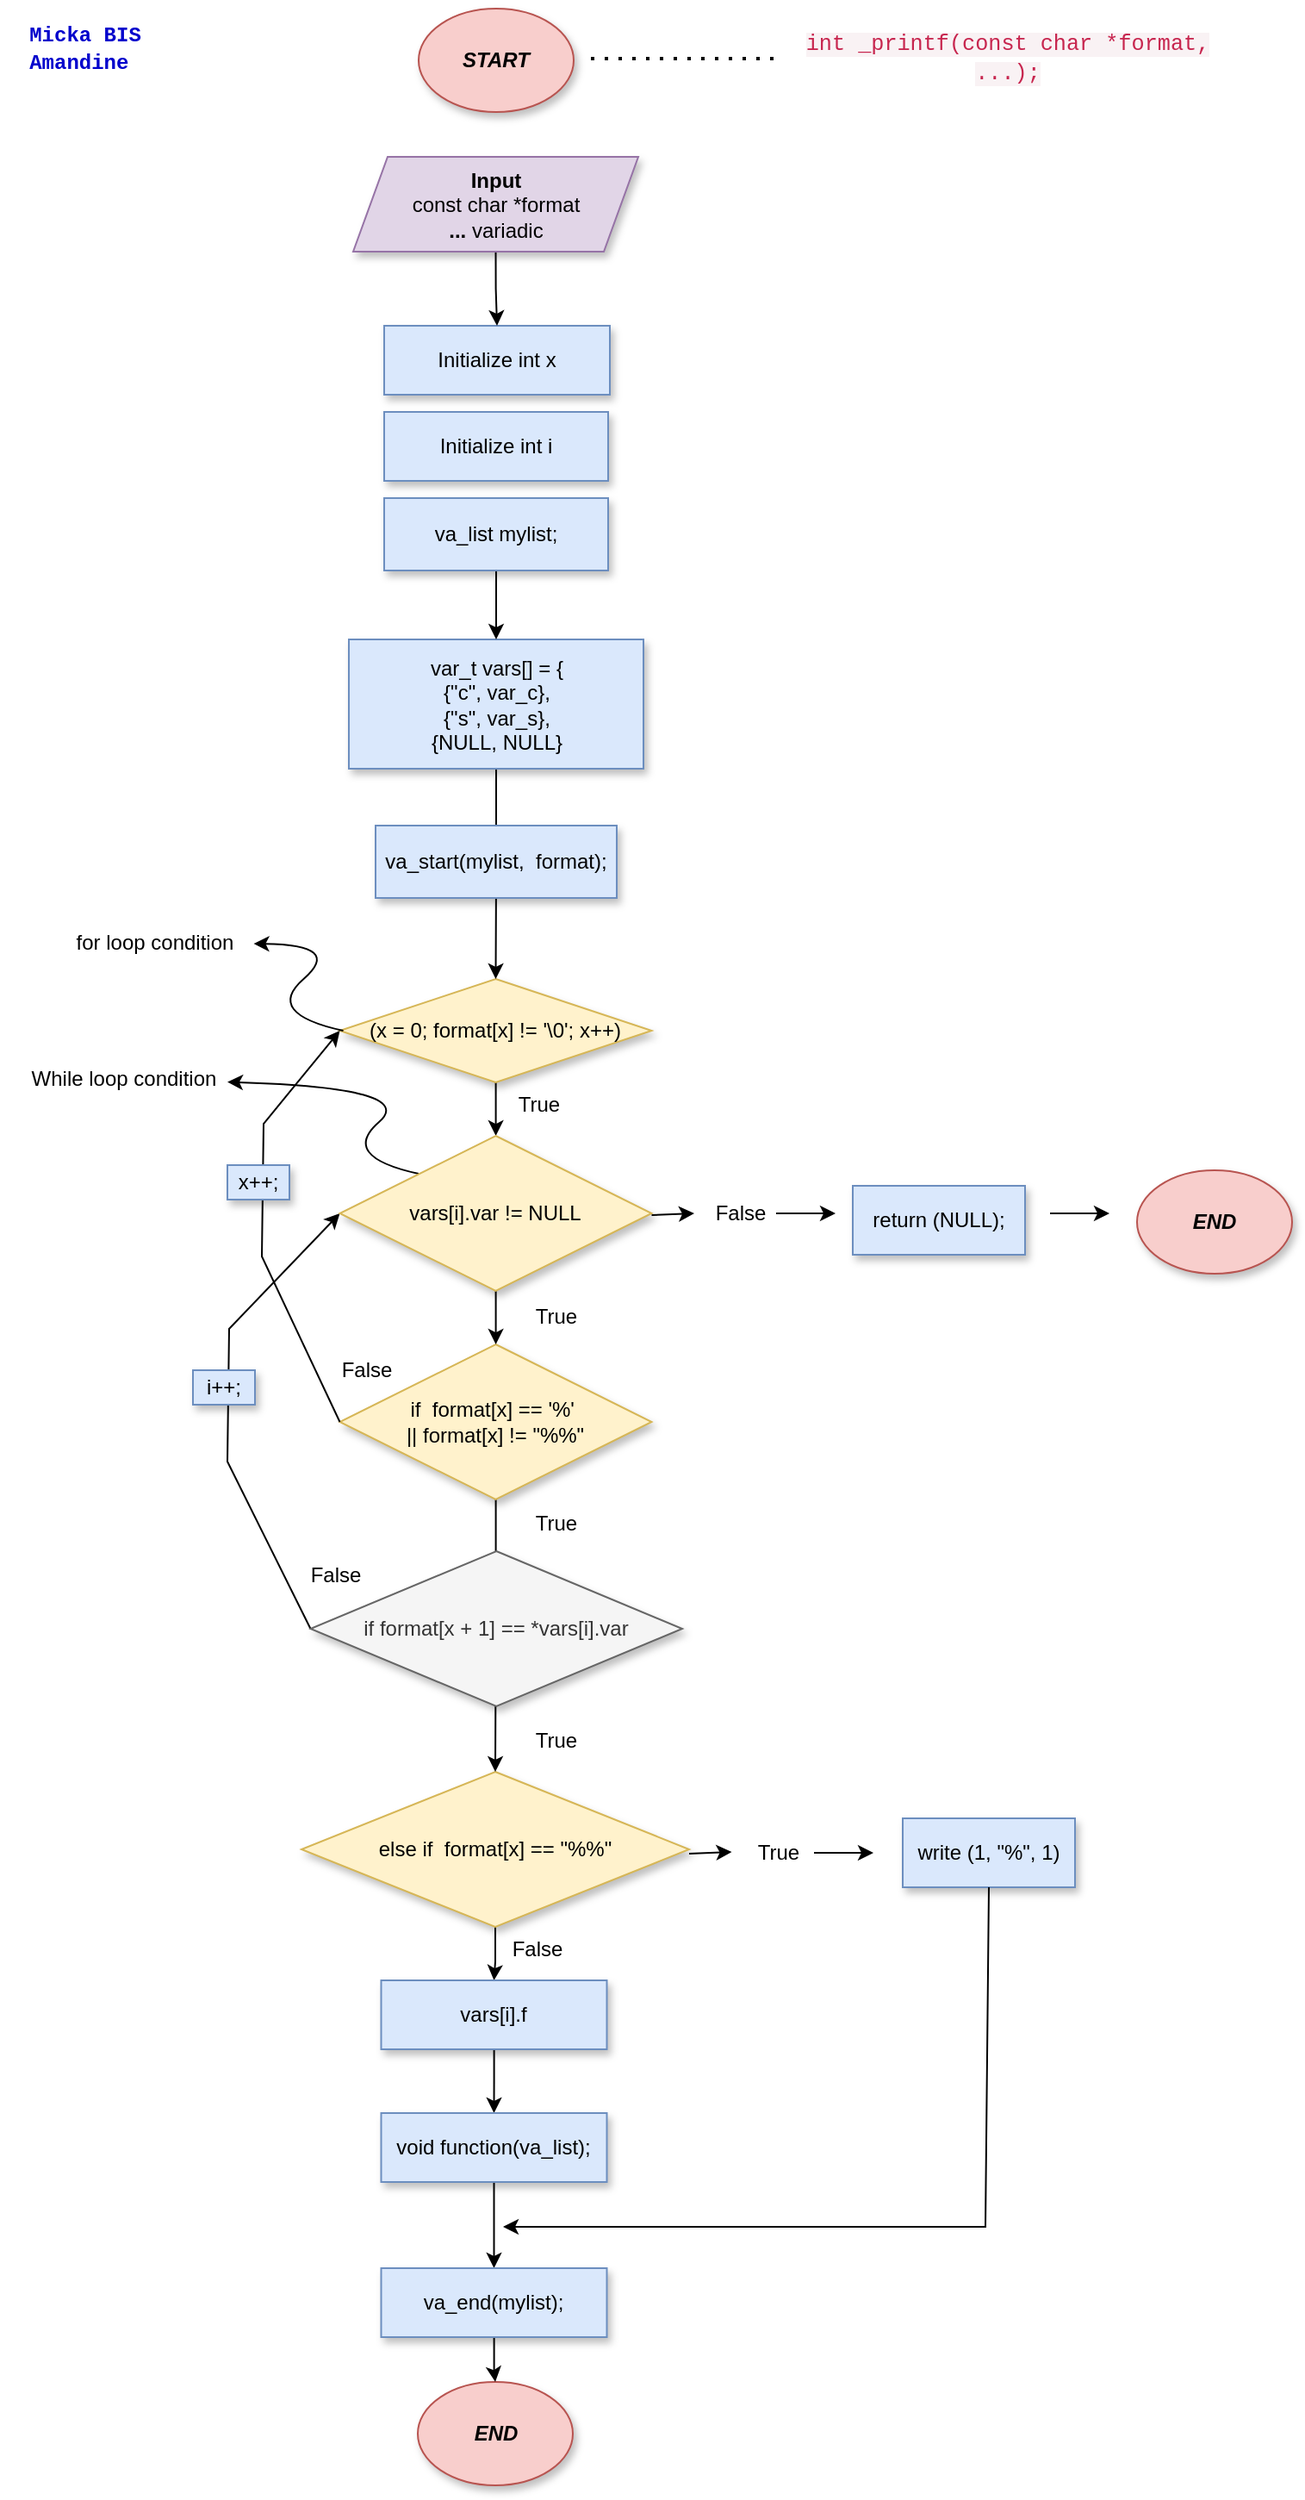 <mxfile version="20.5.3" type="github" pages="4">
  <diagram id="WwB0yrFr8-9Pms-kcAjm" name="Printf">
    <mxGraphModel dx="1550" dy="787" grid="1" gridSize="10" guides="1" tooltips="1" connect="1" arrows="1" fold="1" page="1" pageScale="1" pageWidth="827" pageHeight="1169" background="#FFFFFF" math="0" shadow="0">
      <root>
        <mxCell id="0" />
        <mxCell id="1" parent="0" />
        <mxCell id="0lwGLxjgXCkEdpAq0Iga-1" value="&lt;b&gt;&lt;i&gt;START&lt;/i&gt;&lt;/b&gt;" style="ellipse;whiteSpace=wrap;html=1;shadow=1;fillColor=#f8cecc;strokeColor=#b85450;" parent="1" vertex="1">
          <mxGeometry x="270" y="4" width="90" height="60" as="geometry" />
        </mxCell>
        <mxCell id="0lwGLxjgXCkEdpAq0Iga-11" value="Initialize int i" style="rounded=0;whiteSpace=wrap;html=1;shadow=1;strokeWidth=1;fillColor=#dae8fc;strokeColor=#6c8ebf;" parent="1" vertex="1">
          <mxGeometry x="250" y="238" width="130" height="40" as="geometry" />
        </mxCell>
        <mxCell id="skdngTVl7N_aVDgm3Aou-20" value="" style="edgeStyle=orthogonalEdgeStyle;rounded=0;orthogonalLoop=1;jettySize=auto;html=1;" edge="1" parent="1" source="0lwGLxjgXCkEdpAq0Iga-12" target="0lwGLxjgXCkEdpAq0Iga-83">
          <mxGeometry relative="1" as="geometry" />
        </mxCell>
        <mxCell id="0lwGLxjgXCkEdpAq0Iga-12" value="(x = 0; format[x] != &#39;\0&#39;; x++)" style="rhombus;whiteSpace=wrap;html=1;shadow=1;strokeWidth=1;fillColor=#fff2cc;strokeColor=#d6b656;" parent="1" vertex="1">
          <mxGeometry x="224.25" y="567" width="181" height="60" as="geometry" />
        </mxCell>
        <mxCell id="0lwGLxjgXCkEdpAq0Iga-13" value="" style="curved=1;endArrow=classic;html=1;rounded=0;" parent="1" edge="1" target="0lwGLxjgXCkEdpAq0Iga-14">
          <mxGeometry width="50" height="50" relative="1" as="geometry">
            <mxPoint x="270" y="680" as="sourcePoint" />
            <mxPoint x="204.5" y="630" as="targetPoint" />
            <Array as="points">
              <mxPoint x="224" y="670" />
              <mxPoint x="270" y="630" />
            </Array>
          </mxGeometry>
        </mxCell>
        <mxCell id="0lwGLxjgXCkEdpAq0Iga-14" value="While loop condition" style="text;html=1;strokeColor=none;fillColor=none;align=center;verticalAlign=middle;whiteSpace=wrap;rounded=0;shadow=0;strokeWidth=1;" parent="1" vertex="1">
          <mxGeometry x="39" y="610" width="120" height="30" as="geometry" />
        </mxCell>
        <mxCell id="0lwGLxjgXCkEdpAq0Iga-15" value="" style="endArrow=classic;html=1;rounded=0;exitX=1;exitY=0.5;exitDx=0;exitDy=0;" parent="1" edge="1">
          <mxGeometry width="50" height="50" relative="1" as="geometry">
            <mxPoint x="405.25" y="704" as="sourcePoint" />
            <mxPoint x="430" y="703" as="targetPoint" />
          </mxGeometry>
        </mxCell>
        <mxCell id="0lwGLxjgXCkEdpAq0Iga-16" value="False" style="text;html=1;strokeColor=none;fillColor=none;align=center;verticalAlign=middle;whiteSpace=wrap;rounded=0;shadow=0;strokeWidth=1;" parent="1" vertex="1">
          <mxGeometry x="437" y="688" width="40" height="30" as="geometry" />
        </mxCell>
        <mxCell id="0lwGLxjgXCkEdpAq0Iga-18" value="" style="endArrow=classic;html=1;rounded=0;exitX=1;exitY=0.5;exitDx=0;exitDy=0;" parent="1" edge="1">
          <mxGeometry width="50" height="50" relative="1" as="geometry">
            <mxPoint x="477.5" y="703" as="sourcePoint" />
            <mxPoint x="512" y="703" as="targetPoint" />
          </mxGeometry>
        </mxCell>
        <mxCell id="0lwGLxjgXCkEdpAq0Iga-19" value="return (NULL);" style="rounded=0;whiteSpace=wrap;html=1;shadow=1;strokeWidth=1;fillColor=#dae8fc;strokeColor=#6c8ebf;" parent="1" vertex="1">
          <mxGeometry x="522" y="687" width="100" height="40" as="geometry" />
        </mxCell>
        <mxCell id="0lwGLxjgXCkEdpAq0Iga-21" value="" style="endArrow=classic;html=1;rounded=0;exitX=1;exitY=0.5;exitDx=0;exitDy=0;" parent="1" edge="1">
          <mxGeometry width="50" height="50" relative="1" as="geometry">
            <mxPoint x="636.5" y="703" as="sourcePoint" />
            <mxPoint x="671" y="703" as="targetPoint" />
          </mxGeometry>
        </mxCell>
        <mxCell id="0lwGLxjgXCkEdpAq0Iga-22" value="&lt;b&gt;&lt;i&gt;END&lt;/i&gt;&lt;/b&gt;" style="ellipse;whiteSpace=wrap;html=1;shadow=1;fillColor=#f8cecc;strokeColor=#b85450;" parent="1" vertex="1">
          <mxGeometry x="687" y="678" width="90" height="60" as="geometry" />
        </mxCell>
        <mxCell id="skdngTVl7N_aVDgm3Aou-25" style="edgeStyle=orthogonalEdgeStyle;rounded=0;orthogonalLoop=1;jettySize=auto;html=1;entryX=0.5;entryY=0;entryDx=0;entryDy=0;" edge="1" parent="1" source="0lwGLxjgXCkEdpAq0Iga-30" target="0lwGLxjgXCkEdpAq0Iga-40">
          <mxGeometry relative="1" as="geometry" />
        </mxCell>
        <mxCell id="0lwGLxjgXCkEdpAq0Iga-30" value="else if&amp;nbsp; format[x] == &quot;%%&quot;" style="rhombus;whiteSpace=wrap;html=1;shadow=1;strokeWidth=1;fillColor=#fff2cc;strokeColor=#d6b656;" parent="1" vertex="1">
          <mxGeometry x="202" y="1027" width="225" height="90" as="geometry" />
        </mxCell>
        <mxCell id="0lwGLxjgXCkEdpAq0Iga-32" value="" style="endArrow=classic;html=1;rounded=0;entryX=0;entryY=0.5;entryDx=0;entryDy=0;exitX=0;exitY=0.5;exitDx=0;exitDy=0;" parent="1" edge="1" target="0lwGLxjgXCkEdpAq0Iga-83" source="skdngTVl7N_aVDgm3Aou-10">
          <mxGeometry width="50" height="50" relative="1" as="geometry">
            <mxPoint x="200" y="1050" as="sourcePoint" />
            <mxPoint x="220" y="740" as="targetPoint" />
            <Array as="points">
              <mxPoint x="159" y="847" />
              <mxPoint x="160" y="770" />
            </Array>
          </mxGeometry>
        </mxCell>
        <mxCell id="0lwGLxjgXCkEdpAq0Iga-33" value="True" style="text;html=1;strokeColor=none;fillColor=none;align=center;verticalAlign=middle;whiteSpace=wrap;rounded=0;shadow=0;strokeWidth=1;" parent="1" vertex="1">
          <mxGeometry x="330" y="748" width="40" height="30" as="geometry" />
        </mxCell>
        <mxCell id="0lwGLxjgXCkEdpAq0Iga-34" value="False" style="text;html=1;strokeColor=none;fillColor=none;align=center;verticalAlign=middle;whiteSpace=wrap;rounded=0;shadow=0;strokeWidth=1;" parent="1" vertex="1">
          <mxGeometry x="202" y="898" width="40" height="30" as="geometry" />
        </mxCell>
        <mxCell id="0lwGLxjgXCkEdpAq0Iga-35" value="i++;" style="rounded=0;whiteSpace=wrap;html=1;shadow=1;strokeWidth=1;fillColor=#dae8fc;strokeColor=#6c8ebf;" parent="1" vertex="1">
          <mxGeometry x="139" y="794" width="36" height="20" as="geometry" />
        </mxCell>
        <mxCell id="0lwGLxjgXCkEdpAq0Iga-38" value="False" style="text;html=1;strokeColor=none;fillColor=none;align=center;verticalAlign=middle;whiteSpace=wrap;rounded=0;shadow=0;strokeWidth=1;" parent="1" vertex="1">
          <mxGeometry x="319" y="1115" width="40" height="30" as="geometry" />
        </mxCell>
        <mxCell id="skdngTVl7N_aVDgm3Aou-27" style="edgeStyle=orthogonalEdgeStyle;rounded=0;orthogonalLoop=1;jettySize=auto;html=1;entryX=0.5;entryY=0;entryDx=0;entryDy=0;" edge="1" parent="1" source="0lwGLxjgXCkEdpAq0Iga-40" target="0lwGLxjgXCkEdpAq0Iga-41">
          <mxGeometry relative="1" as="geometry" />
        </mxCell>
        <mxCell id="0lwGLxjgXCkEdpAq0Iga-40" value="vars[i].f" style="rounded=0;whiteSpace=wrap;html=1;shadow=1;strokeWidth=1;fillColor=#dae8fc;strokeColor=#6c8ebf;" parent="1" vertex="1">
          <mxGeometry x="248.25" y="1148" width="131" height="40" as="geometry" />
        </mxCell>
        <mxCell id="skdngTVl7N_aVDgm3Aou-30" style="edgeStyle=orthogonalEdgeStyle;rounded=0;orthogonalLoop=1;jettySize=auto;html=1;entryX=0.5;entryY=0;entryDx=0;entryDy=0;" edge="1" parent="1" source="0lwGLxjgXCkEdpAq0Iga-41" target="skdngTVl7N_aVDgm3Aou-29">
          <mxGeometry relative="1" as="geometry" />
        </mxCell>
        <mxCell id="0lwGLxjgXCkEdpAq0Iga-41" value="void function(va_list);" style="rounded=0;whiteSpace=wrap;html=1;shadow=1;strokeWidth=1;fillColor=#dae8fc;strokeColor=#6c8ebf;" parent="1" vertex="1">
          <mxGeometry x="248.25" y="1225" width="131" height="40" as="geometry" />
        </mxCell>
        <mxCell id="0lwGLxjgXCkEdpAq0Iga-44" value="&lt;b&gt;&lt;i&gt;END&lt;/i&gt;&lt;/b&gt;" style="ellipse;whiteSpace=wrap;html=1;shadow=1;fillColor=#f8cecc;strokeColor=#b85450;" parent="1" vertex="1">
          <mxGeometry x="269.5" y="1381" width="90" height="60" as="geometry" />
        </mxCell>
        <mxCell id="skdngTVl7N_aVDgm3Aou-26" style="edgeStyle=orthogonalEdgeStyle;rounded=0;orthogonalLoop=1;jettySize=auto;html=1;entryX=0.5;entryY=0;entryDx=0;entryDy=0;" edge="1" parent="1" source="0lwGLxjgXCkEdpAq0Iga-51" target="0lwGLxjgXCkEdpAq0Iga-30">
          <mxGeometry relative="1" as="geometry" />
        </mxCell>
        <mxCell id="0lwGLxjgXCkEdpAq0Iga-51" value="if&amp;nbsp; format[x] == &#39;%&#39;&amp;nbsp;&lt;br&gt;|| format[x]&amp;nbsp;!= &quot;%%&quot;" style="rhombus;whiteSpace=wrap;html=1;shadow=1;strokeWidth=1;fillColor=#fff2cc;strokeColor=#d6b656;" parent="1" vertex="1">
          <mxGeometry x="224.25" y="779" width="181" height="90" as="geometry" />
        </mxCell>
        <mxCell id="0lwGLxjgXCkEdpAq0Iga-53" value="Initialize int x" style="rounded=0;whiteSpace=wrap;html=1;shadow=1;strokeWidth=1;fillColor=#dae8fc;strokeColor=#6c8ebf;" parent="1" vertex="1">
          <mxGeometry x="250" y="188" width="131" height="40" as="geometry" />
        </mxCell>
        <mxCell id="0lwGLxjgXCkEdpAq0Iga-60" value="" style="endArrow=none;dashed=1;html=1;dashPattern=1 3;strokeWidth=2;rounded=0;" parent="1" edge="1">
          <mxGeometry width="50" height="50" relative="1" as="geometry">
            <mxPoint x="370" y="33" as="sourcePoint" />
            <mxPoint x="480" y="33" as="targetPoint" />
          </mxGeometry>
        </mxCell>
        <mxCell id="0lwGLxjgXCkEdpAq0Iga-61" value="&lt;span style=&quot;color: rgb(199, 37, 78); font-family: Menlo, Monaco, Consolas, &amp;quot;Courier New&amp;quot;, monospace; font-size: 12.6px; text-align: left; background-color: rgb(249, 242, 244);&quot;&gt;int _printf(const char *format, ...);&lt;/span&gt;" style="text;html=1;strokeColor=none;fillColor=none;align=center;verticalAlign=middle;whiteSpace=wrap;rounded=0;shadow=1;strokeWidth=1;" parent="1" vertex="1">
          <mxGeometry x="477" y="18" width="270" height="30" as="geometry" />
        </mxCell>
        <mxCell id="skdngTVl7N_aVDgm3Aou-17" style="edgeStyle=orthogonalEdgeStyle;rounded=0;orthogonalLoop=1;jettySize=auto;html=1;exitX=0.5;exitY=1;exitDx=0;exitDy=0;" edge="1" parent="1" source="0lwGLxjgXCkEdpAq0Iga-63" target="0lwGLxjgXCkEdpAq0Iga-53">
          <mxGeometry relative="1" as="geometry" />
        </mxCell>
        <mxCell id="0lwGLxjgXCkEdpAq0Iga-63" value="&lt;b&gt;Input&lt;/b&gt;&lt;br&gt;const char *format&lt;br&gt;&lt;b&gt;... &lt;/b&gt;variadic" style="shape=parallelogram;perimeter=parallelogramPerimeter;whiteSpace=wrap;html=1;fixedSize=1;shadow=1;strokeWidth=1;fillColor=#e1d5e7;strokeColor=#9673a6;" parent="1" vertex="1">
          <mxGeometry x="232" y="90" width="165.5" height="55" as="geometry" />
        </mxCell>
        <mxCell id="0lwGLxjgXCkEdpAq0Iga-67" style="edgeStyle=orthogonalEdgeStyle;rounded=0;orthogonalLoop=1;jettySize=auto;html=1;exitX=0.5;exitY=1;exitDx=0;exitDy=0;" parent="1" edge="1">
          <mxGeometry relative="1" as="geometry">
            <mxPoint x="339" y="1029" as="sourcePoint" />
            <mxPoint x="339" y="1029" as="targetPoint" />
          </mxGeometry>
        </mxCell>
        <mxCell id="0lwGLxjgXCkEdpAq0Iga-68" value="True" style="text;html=1;strokeColor=none;fillColor=none;align=center;verticalAlign=middle;whiteSpace=wrap;rounded=0;shadow=0;strokeWidth=1;" parent="1" vertex="1">
          <mxGeometry x="320" y="625" width="40" height="30" as="geometry" />
        </mxCell>
        <mxCell id="0lwGLxjgXCkEdpAq0Iga-69" value="" style="endArrow=classic;html=1;rounded=0;exitX=1;exitY=0.5;exitDx=0;exitDy=0;" parent="1" edge="1">
          <mxGeometry width="50" height="50" relative="1" as="geometry">
            <mxPoint x="427" y="1074.5" as="sourcePoint" />
            <mxPoint x="451.75" y="1073.5" as="targetPoint" />
          </mxGeometry>
        </mxCell>
        <mxCell id="0lwGLxjgXCkEdpAq0Iga-70" value="True" style="text;html=1;strokeColor=none;fillColor=none;align=center;verticalAlign=middle;whiteSpace=wrap;rounded=0;shadow=0;strokeWidth=1;" parent="1" vertex="1">
          <mxGeometry x="459" y="1059" width="40" height="30" as="geometry" />
        </mxCell>
        <mxCell id="0lwGLxjgXCkEdpAq0Iga-71" value="" style="endArrow=classic;html=1;rounded=0;exitX=1;exitY=0.5;exitDx=0;exitDy=0;" parent="1" edge="1">
          <mxGeometry width="50" height="50" relative="1" as="geometry">
            <mxPoint x="499.5" y="1074" as="sourcePoint" />
            <mxPoint x="534" y="1074" as="targetPoint" />
          </mxGeometry>
        </mxCell>
        <mxCell id="skdngTVl7N_aVDgm3Aou-21" style="edgeStyle=orthogonalEdgeStyle;rounded=0;orthogonalLoop=1;jettySize=auto;html=1;" edge="1" parent="1" source="0lwGLxjgXCkEdpAq0Iga-83" target="0lwGLxjgXCkEdpAq0Iga-51">
          <mxGeometry relative="1" as="geometry" />
        </mxCell>
        <mxCell id="0lwGLxjgXCkEdpAq0Iga-83" value="vars[i].var != NULL" style="rhombus;whiteSpace=wrap;html=1;shadow=1;strokeWidth=1;fillColor=#fff2cc;strokeColor=#d6b656;" parent="1" vertex="1">
          <mxGeometry x="224.25" y="658" width="181" height="90" as="geometry" />
        </mxCell>
        <mxCell id="0lwGLxjgXCkEdpAq0Iga-88" value="write (1, &quot;%&quot;, 1)" style="rounded=0;whiteSpace=wrap;html=1;shadow=1;strokeWidth=1;fillColor=#dae8fc;strokeColor=#6c8ebf;" parent="1" vertex="1">
          <mxGeometry x="551" y="1054" width="100" height="40" as="geometry" />
        </mxCell>
        <mxCell id="0lwGLxjgXCkEdpAq0Iga-89" value="" style="endArrow=classic;html=1;rounded=0;exitX=0.5;exitY=1;exitDx=0;exitDy=0;entryX=0;entryY=0;entryDx=0;entryDy=0;" parent="1" source="0lwGLxjgXCkEdpAq0Iga-88" edge="1">
          <mxGeometry width="50" height="50" relative="1" as="geometry">
            <mxPoint x="419" y="1097" as="sourcePoint" />
            <mxPoint x="319" y="1291" as="targetPoint" />
            <Array as="points">
              <mxPoint x="599" y="1291" />
            </Array>
          </mxGeometry>
        </mxCell>
        <mxCell id="0lwGLxjgXCkEdpAq0Iga-95" value="&lt;div style=&quot;text-align: left;&quot;&gt;&lt;span style=&quot;background-color: initial;&quot;&gt;&lt;b&gt;&lt;font color=&quot;#0000cc&quot; face=&quot;Courier New&quot;&gt;Micka BIS&lt;/font&gt;&lt;/b&gt;&lt;/span&gt;&lt;/div&gt;&lt;div style=&quot;text-align: left;&quot;&gt;&lt;span style=&quot;background-color: initial;&quot;&gt;&lt;b&gt;&lt;font color=&quot;#0000cc&quot; face=&quot;Courier New&quot;&gt;Amandine&lt;/font&gt;&lt;/b&gt;&lt;/span&gt;&lt;/div&gt;" style="text;html=1;strokeColor=none;fillColor=none;align=center;verticalAlign=middle;whiteSpace=wrap;rounded=0;shadow=1;strokeWidth=1;" parent="1" vertex="1">
          <mxGeometry x="31" y="12" width="91" height="30" as="geometry" />
        </mxCell>
        <mxCell id="skdngTVl7N_aVDgm3Aou-19" style="edgeStyle=orthogonalEdgeStyle;rounded=0;orthogonalLoop=1;jettySize=auto;html=1;entryX=0.5;entryY=0;entryDx=0;entryDy=0;" edge="1" parent="1" source="XWLgb4MEQDlzYXWLuBFf-1" target="0lwGLxjgXCkEdpAq0Iga-12">
          <mxGeometry relative="1" as="geometry" />
        </mxCell>
        <mxCell id="XWLgb4MEQDlzYXWLuBFf-1" value="var_t vars[] = {&lt;br&gt;{&quot;c&quot;, var_c},&lt;br&gt;{&quot;s&quot;, var_s},&lt;br&gt;{NULL, NULL}" style="rounded=0;whiteSpace=wrap;html=1;shadow=1;strokeWidth=1;fillColor=#dae8fc;strokeColor=#6c8ebf;" vertex="1" parent="1">
          <mxGeometry x="229.5" y="370" width="171" height="75" as="geometry" />
        </mxCell>
        <mxCell id="skdngTVl7N_aVDgm3Aou-18" style="edgeStyle=orthogonalEdgeStyle;rounded=0;orthogonalLoop=1;jettySize=auto;html=1;entryX=0.5;entryY=0;entryDx=0;entryDy=0;" edge="1" parent="1" source="VuPrTLVIkZjABOTERwNi-3" target="XWLgb4MEQDlzYXWLuBFf-1">
          <mxGeometry relative="1" as="geometry" />
        </mxCell>
        <mxCell id="VuPrTLVIkZjABOTERwNi-3" value="va_list mylist;" style="rounded=0;whiteSpace=wrap;html=1;shadow=1;strokeWidth=1;fillColor=#dae8fc;strokeColor=#6c8ebf;" vertex="1" parent="1">
          <mxGeometry x="250" y="288" width="130" height="42" as="geometry" />
        </mxCell>
        <mxCell id="skdngTVl7N_aVDgm3Aou-2" value="" style="curved=1;endArrow=classic;html=1;rounded=0;" edge="1" parent="1" target="skdngTVl7N_aVDgm3Aou-3">
          <mxGeometry width="50" height="50" relative="1" as="geometry">
            <mxPoint x="226.25" y="597" as="sourcePoint" />
            <mxPoint x="180.25" y="547" as="targetPoint" />
            <Array as="points">
              <mxPoint x="180.25" y="587" />
              <mxPoint x="226.25" y="547" />
            </Array>
          </mxGeometry>
        </mxCell>
        <mxCell id="skdngTVl7N_aVDgm3Aou-3" value="for loop condition" style="text;html=1;strokeColor=none;fillColor=none;align=center;verticalAlign=middle;whiteSpace=wrap;rounded=0;shadow=0;strokeWidth=1;" vertex="1" parent="1">
          <mxGeometry x="60" y="531" width="114.25" height="30" as="geometry" />
        </mxCell>
        <mxCell id="skdngTVl7N_aVDgm3Aou-4" value="" style="endArrow=classic;html=1;rounded=0;exitX=0;exitY=0.5;exitDx=0;exitDy=0;entryX=0;entryY=0.5;entryDx=0;entryDy=0;" edge="1" parent="1" source="0lwGLxjgXCkEdpAq0Iga-51" target="0lwGLxjgXCkEdpAq0Iga-12">
          <mxGeometry width="50" height="50" relative="1" as="geometry">
            <mxPoint x="225" y="824" as="sourcePoint" />
            <mxPoint x="244.25" y="584" as="targetPoint" />
            <Array as="points">
              <mxPoint x="179" y="728" />
              <mxPoint x="180" y="651" />
            </Array>
          </mxGeometry>
        </mxCell>
        <mxCell id="skdngTVl7N_aVDgm3Aou-6" value="x++;" style="rounded=0;whiteSpace=wrap;html=1;shadow=1;strokeWidth=1;fillColor=#dae8fc;strokeColor=#6c8ebf;" vertex="1" parent="1">
          <mxGeometry x="159" y="675" width="36" height="20" as="geometry" />
        </mxCell>
        <mxCell id="skdngTVl7N_aVDgm3Aou-10" value="if format[x + 1] == *vars[i].var" style="rhombus;whiteSpace=wrap;html=1;shadow=1;strokeWidth=1;fillColor=#f5f5f5;strokeColor=#666666;fontColor=#333333;" vertex="1" parent="1">
          <mxGeometry x="207.25" y="899" width="215.75" height="90" as="geometry" />
        </mxCell>
        <mxCell id="skdngTVl7N_aVDgm3Aou-11" value="True" style="text;html=1;strokeColor=none;fillColor=none;align=center;verticalAlign=middle;whiteSpace=wrap;rounded=0;shadow=0;strokeWidth=1;" vertex="1" parent="1">
          <mxGeometry x="330" y="868" width="40" height="30" as="geometry" />
        </mxCell>
        <mxCell id="skdngTVl7N_aVDgm3Aou-12" value="False" style="text;html=1;strokeColor=none;fillColor=none;align=center;verticalAlign=middle;whiteSpace=wrap;rounded=0;shadow=0;strokeWidth=1;" vertex="1" parent="1">
          <mxGeometry x="220" y="779" width="40" height="30" as="geometry" />
        </mxCell>
        <mxCell id="skdngTVl7N_aVDgm3Aou-31" style="edgeStyle=orthogonalEdgeStyle;rounded=0;orthogonalLoop=1;jettySize=auto;html=1;" edge="1" parent="1" source="skdngTVl7N_aVDgm3Aou-29" target="0lwGLxjgXCkEdpAq0Iga-44">
          <mxGeometry relative="1" as="geometry" />
        </mxCell>
        <mxCell id="skdngTVl7N_aVDgm3Aou-29" value="va_end(mylist);" style="rounded=0;whiteSpace=wrap;html=1;shadow=1;strokeWidth=1;fillColor=#dae8fc;strokeColor=#6c8ebf;" vertex="1" parent="1">
          <mxGeometry x="248.25" y="1315" width="131" height="40" as="geometry" />
        </mxCell>
        <mxCell id="skdngTVl7N_aVDgm3Aou-32" value="True" style="text;html=1;strokeColor=none;fillColor=none;align=center;verticalAlign=middle;whiteSpace=wrap;rounded=0;shadow=0;strokeWidth=1;" vertex="1" parent="1">
          <mxGeometry x="330" y="994" width="40" height="30" as="geometry" />
        </mxCell>
        <mxCell id="skdngTVl7N_aVDgm3Aou-33" value="va_start(mylist,&amp;nbsp; format);" style="rounded=0;whiteSpace=wrap;html=1;shadow=1;strokeWidth=1;fillColor=#dae8fc;strokeColor=#6c8ebf;" vertex="1" parent="1">
          <mxGeometry x="245" y="478" width="140" height="42" as="geometry" />
        </mxCell>
      </root>
    </mxGraphModel>
  </diagram>
  <diagram id="MpQgMduCfe_U_dHsSc89" name="var_c">
    <mxGraphModel dx="1550" dy="787" grid="1" gridSize="10" guides="1" tooltips="1" connect="1" arrows="1" fold="1" page="1" pageScale="1" pageWidth="827" pageHeight="1169" math="0" shadow="0">
      <root>
        <mxCell id="0" />
        <mxCell id="1" parent="0" />
        <mxCell id="ZN-cbYf9UxHtLFquQ9AE-3" style="edgeStyle=orthogonalEdgeStyle;rounded=0;orthogonalLoop=1;jettySize=auto;html=1;entryX=0.5;entryY=0;entryDx=0;entryDy=0;" edge="1" parent="1" source="iJ7gpC4ffCt8NuwszkJN-1" target="UvrdtRcBdSWkEa-ZkMQ2-2">
          <mxGeometry relative="1" as="geometry" />
        </mxCell>
        <mxCell id="iJ7gpC4ffCt8NuwszkJN-1" value="&lt;b&gt;&lt;i&gt;START&lt;/i&gt;&lt;/b&gt;" style="ellipse;whiteSpace=wrap;html=1;shadow=1;fillColor=#f8cecc;strokeColor=#b85450;" vertex="1" parent="1">
          <mxGeometry x="270" y="4" width="90" height="60" as="geometry" />
        </mxCell>
        <mxCell id="Y7oQplB3Ntzqi7a8auWT-1" value="" style="endArrow=none;dashed=1;html=1;dashPattern=1 3;strokeWidth=2;rounded=0;" edge="1" parent="1">
          <mxGeometry width="50" height="50" relative="1" as="geometry">
            <mxPoint x="370" y="33" as="sourcePoint" />
            <mxPoint x="480" y="33" as="targetPoint" />
          </mxGeometry>
        </mxCell>
        <mxCell id="Y7oQplB3Ntzqi7a8auWT-2" value="&lt;div style=&quot;text-align: left;&quot;&gt;&lt;span style=&quot;background-color: initial; font-size: 12.6px;&quot;&gt;&lt;font face=&quot;Menlo, Monaco, Consolas, Courier New, monospace&quot; color=&quot;#c7254e&quot;&gt;void var_c(va_list mylist);&lt;/font&gt;&lt;/span&gt;&lt;/div&gt;" style="text;html=1;strokeColor=none;fillColor=none;align=center;verticalAlign=middle;whiteSpace=wrap;rounded=0;shadow=1;strokeWidth=1;" vertex="1" parent="1">
          <mxGeometry x="477" y="18" width="203" height="30" as="geometry" />
        </mxCell>
        <mxCell id="ZN-cbYf9UxHtLFquQ9AE-5" style="edgeStyle=orthogonalEdgeStyle;rounded=0;orthogonalLoop=1;jettySize=auto;html=1;entryX=0.5;entryY=0;entryDx=0;entryDy=0;" edge="1" parent="1" source="UvrdtRcBdSWkEa-ZkMQ2-1" target="UvrdtRcBdSWkEa-ZkMQ2-3">
          <mxGeometry relative="1" as="geometry" />
        </mxCell>
        <mxCell id="UvrdtRcBdSWkEa-ZkMQ2-1" value="int c = va_arg(mylist, int);" style="rounded=0;whiteSpace=wrap;html=1;shadow=1;strokeWidth=1;fillColor=#dae8fc;strokeColor=#6c8ebf;" vertex="1" parent="1">
          <mxGeometry x="230" y="178" width="170" height="40" as="geometry" />
        </mxCell>
        <mxCell id="ZN-cbYf9UxHtLFquQ9AE-4" style="edgeStyle=orthogonalEdgeStyle;rounded=0;orthogonalLoop=1;jettySize=auto;html=1;" edge="1" parent="1" source="UvrdtRcBdSWkEa-ZkMQ2-2" target="UvrdtRcBdSWkEa-ZkMQ2-1">
          <mxGeometry relative="1" as="geometry" />
        </mxCell>
        <mxCell id="UvrdtRcBdSWkEa-ZkMQ2-2" value="&lt;b&gt;Input&lt;/b&gt;&lt;br&gt;va_list mylist" style="shape=parallelogram;perimeter=parallelogramPerimeter;whiteSpace=wrap;html=1;fixedSize=1;shadow=1;strokeWidth=1;fillColor=#e1d5e7;strokeColor=#9673a6;" vertex="1" parent="1">
          <mxGeometry x="232" y="90" width="165.5" height="55" as="geometry" />
        </mxCell>
        <mxCell id="ZN-cbYf9UxHtLFquQ9AE-6" style="edgeStyle=orthogonalEdgeStyle;rounded=0;orthogonalLoop=1;jettySize=auto;html=1;" edge="1" parent="1" source="UvrdtRcBdSWkEa-ZkMQ2-3" target="ZN-cbYf9UxHtLFquQ9AE-1">
          <mxGeometry relative="1" as="geometry" />
        </mxCell>
        <mxCell id="UvrdtRcBdSWkEa-ZkMQ2-3" value="int c = va_arg(mylist, int);" style="rounded=0;whiteSpace=wrap;html=1;shadow=1;strokeWidth=1;fillColor=#dae8fc;strokeColor=#6c8ebf;" vertex="1" parent="1">
          <mxGeometry x="230" y="251" width="170" height="40" as="geometry" />
        </mxCell>
        <mxCell id="ZN-cbYf9UxHtLFquQ9AE-7" style="edgeStyle=orthogonalEdgeStyle;rounded=0;orthogonalLoop=1;jettySize=auto;html=1;entryX=0.5;entryY=0;entryDx=0;entryDy=0;" edge="1" parent="1" source="ZN-cbYf9UxHtLFquQ9AE-1" target="ZN-cbYf9UxHtLFquQ9AE-2">
          <mxGeometry relative="1" as="geometry" />
        </mxCell>
        <mxCell id="ZN-cbYf9UxHtLFquQ9AE-1" value="write(1, &amp;amp;c, 1);" style="rounded=0;whiteSpace=wrap;html=1;shadow=1;strokeWidth=1;fillColor=#dae8fc;strokeColor=#6c8ebf;" vertex="1" parent="1">
          <mxGeometry x="230" y="328" width="170" height="40" as="geometry" />
        </mxCell>
        <mxCell id="ZN-cbYf9UxHtLFquQ9AE-2" value="&lt;b&gt;&lt;i&gt;END&lt;/i&gt;&lt;/b&gt;" style="ellipse;whiteSpace=wrap;html=1;shadow=1;fillColor=#f8cecc;strokeColor=#b85450;" vertex="1" parent="1">
          <mxGeometry x="270" y="404" width="90" height="60" as="geometry" />
        </mxCell>
      </root>
    </mxGraphModel>
  </diagram>
  <diagram id="VmYv--KVmK9Va2EyUCxD" name="var_s">
    <mxGraphModel dx="521" dy="774" grid="1" gridSize="10" guides="1" tooltips="1" connect="1" arrows="1" fold="1" page="1" pageScale="1" pageWidth="827" pageHeight="1169" math="0" shadow="0">
      <root>
        <mxCell id="0" />
        <mxCell id="1" parent="0" />
      </root>
    </mxGraphModel>
  </diagram>
  <diagram id="GYrgmbI7Hp30hMCEXwQ5" name="main.h">
    <mxGraphModel dx="521" dy="774" grid="1" gridSize="10" guides="1" tooltips="1" connect="1" arrows="1" fold="1" page="1" pageScale="1" pageWidth="827" pageHeight="1169" math="0" shadow="0">
      <root>
        <mxCell id="0" />
        <mxCell id="1" parent="0" />
        <mxCell id="Qo2UfGpXYB9ya-FB_CIn-1" value="&lt;b&gt;&lt;i&gt;Typedef Struct&amp;nbsp; -&amp;gt; var_t&lt;/i&gt;&lt;/b&gt;&lt;br&gt;char *var;&lt;br&gt;void (*f)(va_list mylist);" style="rounded=0;whiteSpace=wrap;html=1;shadow=1;strokeWidth=1;fillColor=#dae8fc;strokeColor=#6c8ebf;" vertex="1" parent="1">
          <mxGeometry x="229.5" y="162" width="171" height="63" as="geometry" />
        </mxCell>
        <mxCell id="WA3VKz1JVFgmRsXv9cJ3-1" value="&lt;b&gt;&lt;i&gt;START&lt;/i&gt;&lt;/b&gt;" style="ellipse;whiteSpace=wrap;html=1;shadow=1;fillColor=#f8cecc;strokeColor=#b85450;" vertex="1" parent="1">
          <mxGeometry x="270" y="4" width="90" height="60" as="geometry" />
        </mxCell>
        <mxCell id="Nsg-Qi-uR6eVVvL2WpUl-1" value="&lt;b&gt;&lt;i&gt;2 functions&lt;br&gt;&lt;/i&gt;&lt;/b&gt;&lt;div&gt;void var_c(va_list mylist);&lt;/div&gt;&lt;div&gt;&amp;nbsp;void var_s(va_list mylist);&lt;/div&gt;" style="rounded=0;whiteSpace=wrap;html=1;shadow=1;fillColor=#dae8fc;strokeColor=#6c8ebf;" vertex="1" parent="1">
          <mxGeometry x="229.5" y="242" width="170.5" height="62" as="geometry" />
        </mxCell>
        <mxCell id="Nsg-Qi-uR6eVVvL2WpUl-2" value="&lt;b&gt;&lt;i&gt;int _strlen(char *s)&lt;/i&gt;&lt;/b&gt;" style="rounded=0;whiteSpace=wrap;html=1;shadow=1;fillColor=#dae8fc;strokeColor=#6c8ebf;" vertex="1" parent="1">
          <mxGeometry x="229.5" y="322" width="170.5" height="40" as="geometry" />
        </mxCell>
        <mxCell id="Nsg-Qi-uR6eVVvL2WpUl-3" value="&lt;b&gt;&lt;i&gt;int _printf(const char *format, ...);&lt;/i&gt;&lt;/b&gt;" style="rounded=0;whiteSpace=wrap;html=1;shadow=1;fillColor=#dae8fc;strokeColor=#6c8ebf;" vertex="1" parent="1">
          <mxGeometry x="206.5" y="379" width="220.5" height="40" as="geometry" />
        </mxCell>
        <mxCell id="Nsg-Qi-uR6eVVvL2WpUl-6" value="#include&amp;nbsp;&amp;nbsp;&amp;lt;stdio.h&amp;gt;&amp;nbsp;&lt;br&gt;#include &amp;lt;stdlib.h&amp;gt;&lt;br&gt;#include &amp;lt;limits.h&amp;gt;" style="text;whiteSpace=wrap;html=1;align=center;" vertex="1" parent="1">
          <mxGeometry x="244.88" y="90" width="140.25" height="70" as="geometry" />
        </mxCell>
        <mxCell id="Nsg-Qi-uR6eVVvL2WpUl-7" value="&lt;b&gt;&lt;i&gt;END&lt;/i&gt;&lt;/b&gt;" style="ellipse;whiteSpace=wrap;html=1;shadow=1;fillColor=#f8cecc;strokeColor=#b85450;" vertex="1" parent="1">
          <mxGeometry x="270" y="454" width="90" height="60" as="geometry" />
        </mxCell>
      </root>
    </mxGraphModel>
  </diagram>
</mxfile>
